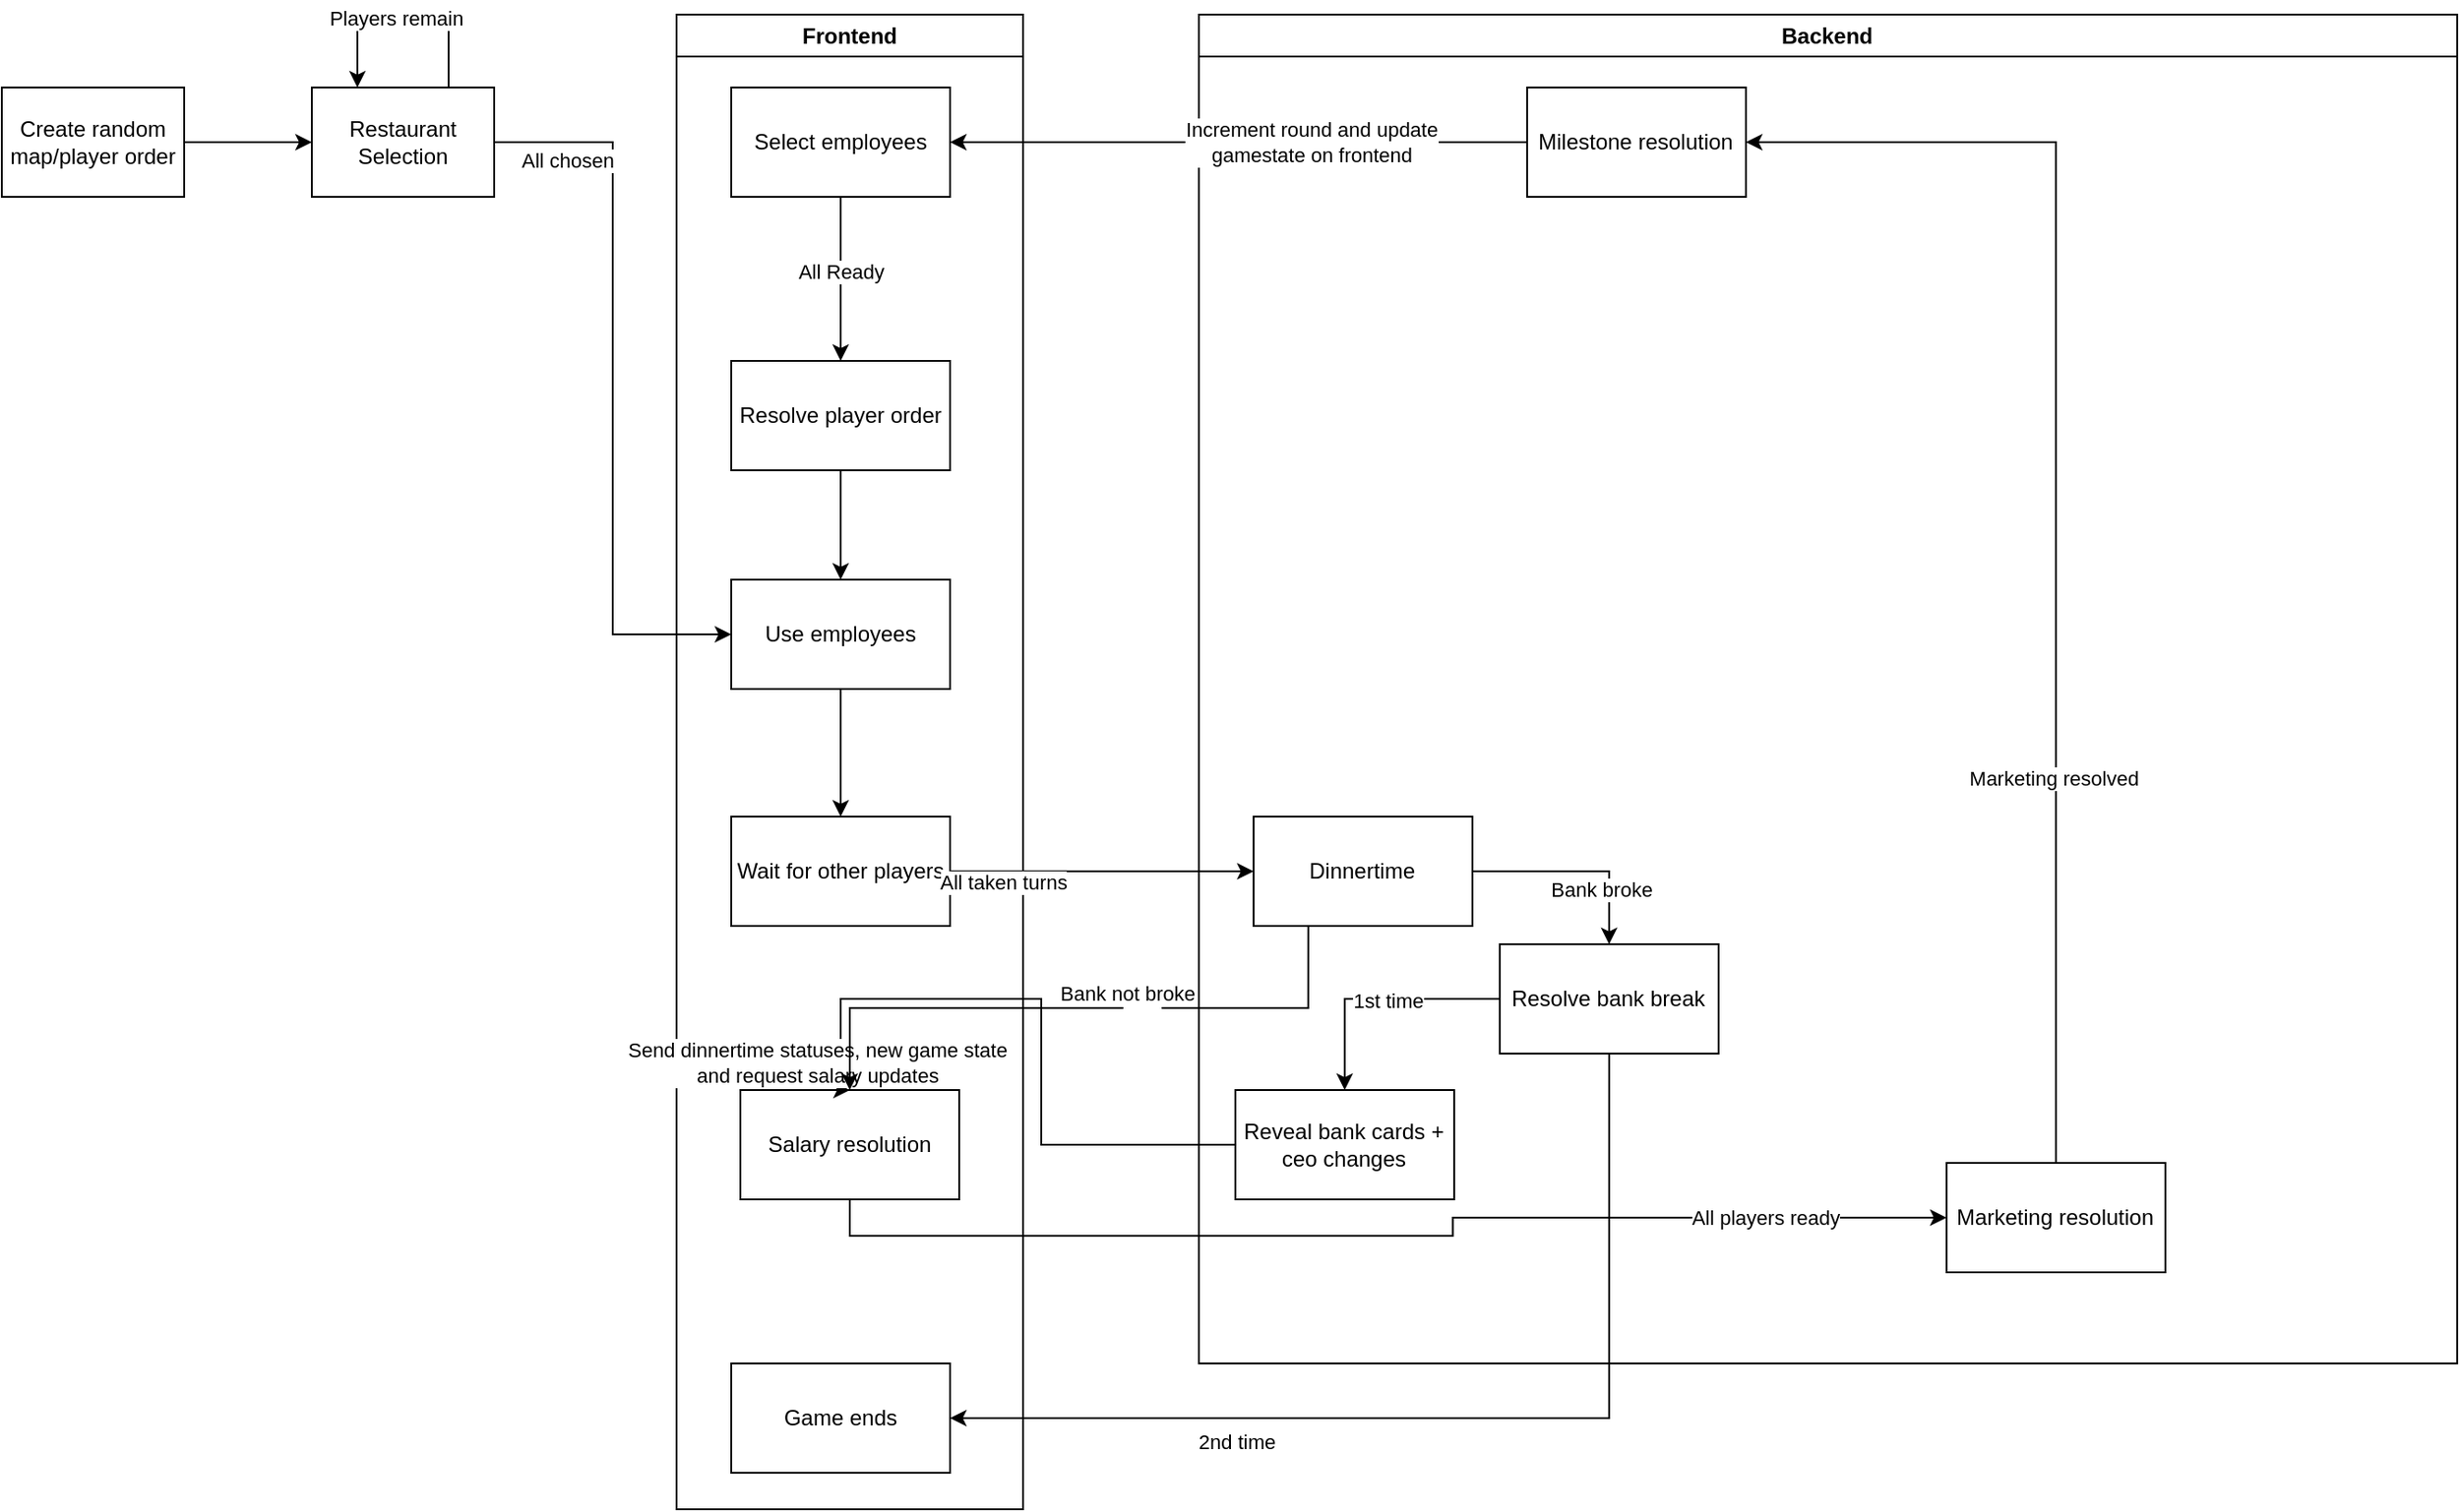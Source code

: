 <mxfile version="23.1.5" type="device">
  <diagram name="Page-1" id="0wTUyG5feCuYv4wR_hWp">
    <mxGraphModel dx="2424" dy="1410" grid="1" gridSize="10" guides="1" tooltips="1" connect="1" arrows="1" fold="1" page="1" pageScale="1" pageWidth="850" pageHeight="1100" math="0" shadow="0">
      <root>
        <mxCell id="0" />
        <mxCell id="1" parent="0" />
        <mxCell id="-pF2sT0NdR2fO305Mv4f-7" style="edgeStyle=orthogonalEdgeStyle;rounded=0;orthogonalLoop=1;jettySize=auto;html=1;exitX=1;exitY=0.5;exitDx=0;exitDy=0;entryX=0;entryY=0.5;entryDx=0;entryDy=0;" parent="1" source="-pF2sT0NdR2fO305Mv4f-1" target="-pF2sT0NdR2fO305Mv4f-10" edge="1">
          <mxGeometry relative="1" as="geometry">
            <mxPoint x="450" y="140" as="targetPoint" />
          </mxGeometry>
        </mxCell>
        <mxCell id="-pF2sT0NdR2fO305Mv4f-8" value="All chosen" style="edgeLabel;html=1;align=center;verticalAlign=middle;resizable=0;points=[];" parent="-pF2sT0NdR2fO305Mv4f-7" vertex="1" connectable="0">
          <mxGeometry x="-0.32" y="2" relative="1" as="geometry">
            <mxPoint x="-27" y="-61" as="offset" />
          </mxGeometry>
        </mxCell>
        <mxCell id="-pF2sT0NdR2fO305Mv4f-1" value="Restaurant Selection" style="whiteSpace=wrap;html=1;" parent="1" vertex="1">
          <mxGeometry x="220" y="110" width="100" height="60" as="geometry" />
        </mxCell>
        <mxCell id="-pF2sT0NdR2fO305Mv4f-3" style="edgeStyle=orthogonalEdgeStyle;rounded=0;orthogonalLoop=1;jettySize=auto;html=1;exitX=1;exitY=0.5;exitDx=0;exitDy=0;" parent="1" source="-pF2sT0NdR2fO305Mv4f-4" target="-pF2sT0NdR2fO305Mv4f-1" edge="1">
          <mxGeometry relative="1" as="geometry">
            <mxPoint x="280" y="140" as="targetPoint" />
          </mxGeometry>
        </mxCell>
        <mxCell id="-pF2sT0NdR2fO305Mv4f-4" value="Create random map/player order" style="whiteSpace=wrap;html=1;" parent="1" vertex="1">
          <mxGeometry x="50" y="110" width="100" height="60" as="geometry" />
        </mxCell>
        <mxCell id="-pF2sT0NdR2fO305Mv4f-5" style="edgeStyle=orthogonalEdgeStyle;rounded=0;orthogonalLoop=1;jettySize=auto;html=1;exitX=0.75;exitY=0;exitDx=0;exitDy=0;entryX=0.25;entryY=0;entryDx=0;entryDy=0;" parent="1" source="-pF2sT0NdR2fO305Mv4f-1" target="-pF2sT0NdR2fO305Mv4f-1" edge="1">
          <mxGeometry relative="1" as="geometry">
            <Array as="points">
              <mxPoint x="295" y="70" />
              <mxPoint x="245" y="70" />
            </Array>
          </mxGeometry>
        </mxCell>
        <mxCell id="-pF2sT0NdR2fO305Mv4f-6" value="Players remain" style="edgeLabel;html=1;align=center;verticalAlign=middle;resizable=0;points=[];" parent="-pF2sT0NdR2fO305Mv4f-5" vertex="1" connectable="0">
          <mxGeometry x="0.067" y="2" relative="1" as="geometry">
            <mxPoint as="offset" />
          </mxGeometry>
        </mxCell>
        <mxCell id="-pF2sT0NdR2fO305Mv4f-13" style="edgeStyle=orthogonalEdgeStyle;rounded=0;orthogonalLoop=1;jettySize=auto;html=1;exitX=0.5;exitY=1;exitDx=0;exitDy=0;" parent="1" source="-pF2sT0NdR2fO305Mv4f-9" target="-pF2sT0NdR2fO305Mv4f-11" edge="1">
          <mxGeometry relative="1" as="geometry" />
        </mxCell>
        <mxCell id="EkHA40KmzMZu4XEbDlUu-1" value="All Ready" style="edgeLabel;html=1;align=center;verticalAlign=middle;resizable=0;points=[];" vertex="1" connectable="0" parent="-pF2sT0NdR2fO305Mv4f-13">
          <mxGeometry x="-0.211" y="-1" relative="1" as="geometry">
            <mxPoint x="1" y="5" as="offset" />
          </mxGeometry>
        </mxCell>
        <mxCell id="-pF2sT0NdR2fO305Mv4f-9" value="Select employees" style="whiteSpace=wrap;html=1;" parent="1" vertex="1">
          <mxGeometry x="450" y="110" width="120" height="60" as="geometry" />
        </mxCell>
        <mxCell id="-pF2sT0NdR2fO305Mv4f-16" value="Frontend" style="swimlane;whiteSpace=wrap;html=1;" parent="1" vertex="1">
          <mxGeometry x="420" y="70" width="190" height="820" as="geometry" />
        </mxCell>
        <mxCell id="-pF2sT0NdR2fO305Mv4f-18" style="edgeStyle=orthogonalEdgeStyle;rounded=0;orthogonalLoop=1;jettySize=auto;html=1;exitX=0.5;exitY=1;exitDx=0;exitDy=0;" parent="-pF2sT0NdR2fO305Mv4f-16" source="-pF2sT0NdR2fO305Mv4f-10" target="EkHA40KmzMZu4XEbDlUu-25" edge="1">
          <mxGeometry relative="1" as="geometry">
            <mxPoint x="90" y="480" as="targetPoint" />
          </mxGeometry>
        </mxCell>
        <mxCell id="-pF2sT0NdR2fO305Mv4f-10" value="Use employees" style="whiteSpace=wrap;html=1;" parent="-pF2sT0NdR2fO305Mv4f-16" vertex="1">
          <mxGeometry x="30" y="310" width="120" height="60" as="geometry" />
        </mxCell>
        <mxCell id="-pF2sT0NdR2fO305Mv4f-15" style="edgeStyle=orthogonalEdgeStyle;rounded=0;orthogonalLoop=1;jettySize=auto;html=1;exitX=0.5;exitY=1;exitDx=0;exitDy=0;" parent="-pF2sT0NdR2fO305Mv4f-16" source="-pF2sT0NdR2fO305Mv4f-11" target="-pF2sT0NdR2fO305Mv4f-10" edge="1">
          <mxGeometry relative="1" as="geometry" />
        </mxCell>
        <mxCell id="-pF2sT0NdR2fO305Mv4f-11" value="Resolve player order" style="whiteSpace=wrap;html=1;" parent="-pF2sT0NdR2fO305Mv4f-16" vertex="1">
          <mxGeometry x="30" y="190" width="120" height="60" as="geometry" />
        </mxCell>
        <mxCell id="EkHA40KmzMZu4XEbDlUu-25" value="Wait for other players" style="whiteSpace=wrap;html=1;" vertex="1" parent="-pF2sT0NdR2fO305Mv4f-16">
          <mxGeometry x="30" y="440" width="120" height="60" as="geometry" />
        </mxCell>
        <mxCell id="EkHA40KmzMZu4XEbDlUu-28" value="Salary resolution" style="whiteSpace=wrap;html=1;" vertex="1" parent="-pF2sT0NdR2fO305Mv4f-16">
          <mxGeometry x="35" y="590" width="120" height="60" as="geometry" />
        </mxCell>
        <mxCell id="EkHA40KmzMZu4XEbDlUu-36" value="Game ends" style="whiteSpace=wrap;html=1;" vertex="1" parent="-pF2sT0NdR2fO305Mv4f-16">
          <mxGeometry x="30" y="740" width="120" height="60" as="geometry" />
        </mxCell>
        <mxCell id="EkHA40KmzMZu4XEbDlUu-2" value="Backend" style="swimlane;whiteSpace=wrap;html=1;" vertex="1" parent="1">
          <mxGeometry x="706.43" y="70" width="690" height="740" as="geometry" />
        </mxCell>
        <mxCell id="EkHA40KmzMZu4XEbDlUu-9" style="edgeStyle=orthogonalEdgeStyle;rounded=0;orthogonalLoop=1;jettySize=auto;html=1;" edge="1" parent="EkHA40KmzMZu4XEbDlUu-2" source="EkHA40KmzMZu4XEbDlUu-11" target="EkHA40KmzMZu4XEbDlUu-19">
          <mxGeometry relative="1" as="geometry">
            <mxPoint x="180" y="410" as="targetPoint" />
          </mxGeometry>
        </mxCell>
        <mxCell id="EkHA40KmzMZu4XEbDlUu-10" value="Bank broke" style="edgeLabel;html=1;align=center;verticalAlign=middle;resizable=0;points=[];" vertex="1" connectable="0" parent="EkHA40KmzMZu4XEbDlUu-9">
          <mxGeometry x="-0.356" relative="1" as="geometry">
            <mxPoint x="33" y="10" as="offset" />
          </mxGeometry>
        </mxCell>
        <mxCell id="EkHA40KmzMZu4XEbDlUu-11" value="Dinnertime" style="whiteSpace=wrap;html=1;" vertex="1" parent="EkHA40KmzMZu4XEbDlUu-2">
          <mxGeometry x="30" y="440" width="120" height="60" as="geometry" />
        </mxCell>
        <mxCell id="EkHA40KmzMZu4XEbDlUu-15" value="Milestone resolution" style="whiteSpace=wrap;html=1;" vertex="1" parent="EkHA40KmzMZu4XEbDlUu-2">
          <mxGeometry x="180" y="40" width="120" height="60" as="geometry" />
        </mxCell>
        <mxCell id="EkHA40KmzMZu4XEbDlUu-29" style="edgeStyle=orthogonalEdgeStyle;rounded=0;orthogonalLoop=1;jettySize=auto;html=1;exitX=0.5;exitY=0;exitDx=0;exitDy=0;entryX=1;entryY=0.5;entryDx=0;entryDy=0;" edge="1" parent="EkHA40KmzMZu4XEbDlUu-2" source="EkHA40KmzMZu4XEbDlUu-16" target="EkHA40KmzMZu4XEbDlUu-15">
          <mxGeometry relative="1" as="geometry" />
        </mxCell>
        <mxCell id="EkHA40KmzMZu4XEbDlUu-42" value="Marketing resolved" style="edgeLabel;html=1;align=center;verticalAlign=middle;resizable=0;points=[];" vertex="1" connectable="0" parent="EkHA40KmzMZu4XEbDlUu-29">
          <mxGeometry x="-0.421" y="2" relative="1" as="geometry">
            <mxPoint as="offset" />
          </mxGeometry>
        </mxCell>
        <mxCell id="EkHA40KmzMZu4XEbDlUu-16" value="Marketing resolution" style="whiteSpace=wrap;html=1;" vertex="1" parent="EkHA40KmzMZu4XEbDlUu-2">
          <mxGeometry x="410" y="630" width="120" height="60" as="geometry" />
        </mxCell>
        <mxCell id="EkHA40KmzMZu4XEbDlUu-17" style="edgeStyle=orthogonalEdgeStyle;rounded=0;orthogonalLoop=1;jettySize=auto;html=1;" edge="1" parent="EkHA40KmzMZu4XEbDlUu-2" source="EkHA40KmzMZu4XEbDlUu-19" target="EkHA40KmzMZu4XEbDlUu-21">
          <mxGeometry relative="1" as="geometry">
            <mxPoint x="245" y="650" as="targetPoint" />
          </mxGeometry>
        </mxCell>
        <mxCell id="EkHA40KmzMZu4XEbDlUu-18" value="1st time" style="edgeLabel;html=1;align=center;verticalAlign=middle;resizable=0;points=[];" vertex="1" connectable="0" parent="EkHA40KmzMZu4XEbDlUu-17">
          <mxGeometry x="-0.086" y="1" relative="1" as="geometry">
            <mxPoint as="offset" />
          </mxGeometry>
        </mxCell>
        <mxCell id="EkHA40KmzMZu4XEbDlUu-19" value="Resolve bank break" style="whiteSpace=wrap;html=1;" vertex="1" parent="EkHA40KmzMZu4XEbDlUu-2">
          <mxGeometry x="165" y="510" width="120" height="60" as="geometry" />
        </mxCell>
        <mxCell id="EkHA40KmzMZu4XEbDlUu-21" value="Reveal bank cards + ceo changes" style="whiteSpace=wrap;html=1;" vertex="1" parent="EkHA40KmzMZu4XEbDlUu-2">
          <mxGeometry x="20" y="590" width="120" height="60" as="geometry" />
        </mxCell>
        <mxCell id="EkHA40KmzMZu4XEbDlUu-26" style="edgeStyle=orthogonalEdgeStyle;rounded=0;orthogonalLoop=1;jettySize=auto;html=1;exitX=1;exitY=0.5;exitDx=0;exitDy=0;entryX=0;entryY=0.5;entryDx=0;entryDy=0;" edge="1" parent="1" source="EkHA40KmzMZu4XEbDlUu-25" target="EkHA40KmzMZu4XEbDlUu-11">
          <mxGeometry relative="1" as="geometry" />
        </mxCell>
        <mxCell id="EkHA40KmzMZu4XEbDlUu-27" value="All taken turns" style="edgeLabel;html=1;align=center;verticalAlign=middle;resizable=0;points=[];" vertex="1" connectable="0" parent="EkHA40KmzMZu4XEbDlUu-26">
          <mxGeometry x="-0.361" y="-6" relative="1" as="geometry">
            <mxPoint x="-24" as="offset" />
          </mxGeometry>
        </mxCell>
        <mxCell id="EkHA40KmzMZu4XEbDlUu-23" style="edgeStyle=orthogonalEdgeStyle;rounded=0;orthogonalLoop=1;jettySize=auto;html=1;entryX=0.5;entryY=0;entryDx=0;entryDy=0;" edge="1" parent="1" source="EkHA40KmzMZu4XEbDlUu-21" target="EkHA40KmzMZu4XEbDlUu-28">
          <mxGeometry relative="1" as="geometry">
            <mxPoint x="630" y="700" as="targetPoint" />
            <mxPoint x="760" y="620.0" as="sourcePoint" />
            <Array as="points">
              <mxPoint x="620" y="690" />
              <mxPoint x="620" y="610" />
              <mxPoint x="510" y="610" />
            </Array>
          </mxGeometry>
        </mxCell>
        <mxCell id="EkHA40KmzMZu4XEbDlUu-24" value="Send dinnertime statuses, new game state &lt;br&gt;and request salary updates" style="edgeLabel;html=1;align=center;verticalAlign=middle;resizable=0;points=[];" vertex="1" connectable="0" parent="EkHA40KmzMZu4XEbDlUu-23">
          <mxGeometry x="-0.054" y="-4" relative="1" as="geometry">
            <mxPoint x="-127" y="14" as="offset" />
          </mxGeometry>
        </mxCell>
        <mxCell id="EkHA40KmzMZu4XEbDlUu-35" style="edgeStyle=orthogonalEdgeStyle;rounded=0;orthogonalLoop=1;jettySize=auto;html=1;" edge="1" parent="1" source="EkHA40KmzMZu4XEbDlUu-15" target="-pF2sT0NdR2fO305Mv4f-9">
          <mxGeometry relative="1" as="geometry">
            <mxPoint x="1740" y="50" as="targetPoint" />
          </mxGeometry>
        </mxCell>
        <mxCell id="EkHA40KmzMZu4XEbDlUu-43" value="Increment round and update&lt;br&gt;gamestate on frontend" style="edgeLabel;html=1;align=center;verticalAlign=middle;resizable=0;points=[];" vertex="1" connectable="0" parent="EkHA40KmzMZu4XEbDlUu-35">
          <mxGeometry x="0.029" relative="1" as="geometry">
            <mxPoint x="44" as="offset" />
          </mxGeometry>
        </mxCell>
        <mxCell id="EkHA40KmzMZu4XEbDlUu-37" style="edgeStyle=orthogonalEdgeStyle;rounded=0;orthogonalLoop=1;jettySize=auto;html=1;exitX=0.5;exitY=1;exitDx=0;exitDy=0;entryX=1;entryY=0.5;entryDx=0;entryDy=0;" edge="1" parent="1" source="EkHA40KmzMZu4XEbDlUu-19" target="EkHA40KmzMZu4XEbDlUu-36">
          <mxGeometry relative="1" as="geometry" />
        </mxCell>
        <mxCell id="EkHA40KmzMZu4XEbDlUu-38" value="2nd time" style="edgeLabel;html=1;align=center;verticalAlign=middle;resizable=0;points=[];" vertex="1" connectable="0" parent="EkHA40KmzMZu4XEbDlUu-37">
          <mxGeometry x="-0.552" y="1" relative="1" as="geometry">
            <mxPoint x="-206" y="87" as="offset" />
          </mxGeometry>
        </mxCell>
        <mxCell id="EkHA40KmzMZu4XEbDlUu-6" style="edgeStyle=orthogonalEdgeStyle;rounded=0;orthogonalLoop=1;jettySize=auto;html=1;exitX=0.25;exitY=1;exitDx=0;exitDy=0;" edge="1" parent="1" source="EkHA40KmzMZu4XEbDlUu-11" target="EkHA40KmzMZu4XEbDlUu-28">
          <mxGeometry relative="1" as="geometry">
            <mxPoint x="790.0" y="620.0" as="targetPoint" />
          </mxGeometry>
        </mxCell>
        <mxCell id="EkHA40KmzMZu4XEbDlUu-7" value="Text" style="edgeLabel;html=1;align=center;verticalAlign=middle;resizable=0;points=[];" vertex="1" connectable="0" parent="EkHA40KmzMZu4XEbDlUu-6">
          <mxGeometry x="-0.2" y="-5" relative="1" as="geometry">
            <mxPoint as="offset" />
          </mxGeometry>
        </mxCell>
        <mxCell id="EkHA40KmzMZu4XEbDlUu-8" value="Bank not broke" style="edgeLabel;html=1;align=center;verticalAlign=middle;resizable=0;points=[];" vertex="1" connectable="0" parent="EkHA40KmzMZu4XEbDlUu-6">
          <mxGeometry x="-0.15" y="-8" relative="1" as="geometry">
            <mxPoint as="offset" />
          </mxGeometry>
        </mxCell>
        <mxCell id="EkHA40KmzMZu4XEbDlUu-40" style="edgeStyle=orthogonalEdgeStyle;rounded=0;orthogonalLoop=1;jettySize=auto;html=1;exitX=0.5;exitY=1;exitDx=0;exitDy=0;" edge="1" parent="1" source="EkHA40KmzMZu4XEbDlUu-28" target="EkHA40KmzMZu4XEbDlUu-16">
          <mxGeometry relative="1" as="geometry" />
        </mxCell>
        <mxCell id="EkHA40KmzMZu4XEbDlUu-41" value="All players ready" style="edgeLabel;html=1;align=center;verticalAlign=middle;resizable=0;points=[];" vertex="1" connectable="0" parent="EkHA40KmzMZu4XEbDlUu-40">
          <mxGeometry x="0.684" relative="1" as="geometry">
            <mxPoint as="offset" />
          </mxGeometry>
        </mxCell>
      </root>
    </mxGraphModel>
  </diagram>
</mxfile>
